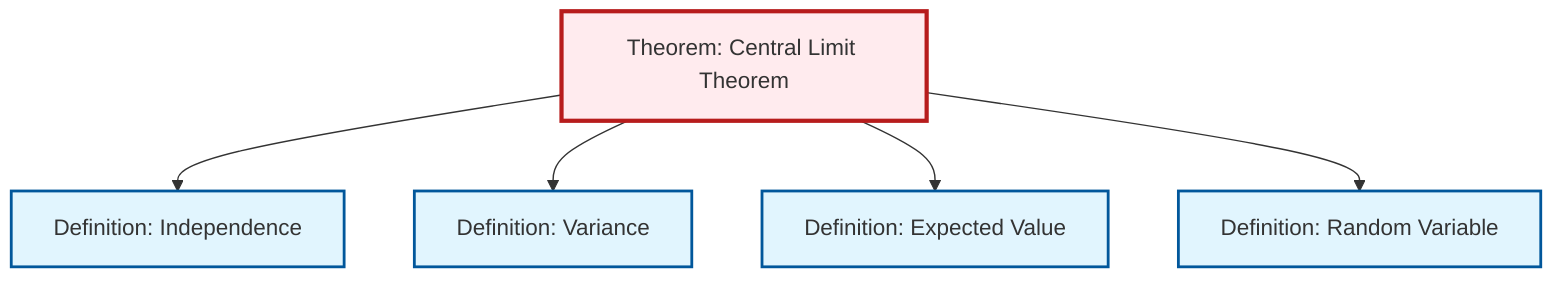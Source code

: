 graph TD
    classDef definition fill:#e1f5fe,stroke:#01579b,stroke-width:2px
    classDef theorem fill:#f3e5f5,stroke:#4a148c,stroke-width:2px
    classDef axiom fill:#fff3e0,stroke:#e65100,stroke-width:2px
    classDef example fill:#e8f5e9,stroke:#1b5e20,stroke-width:2px
    classDef current fill:#ffebee,stroke:#b71c1c,stroke-width:3px
    def-expectation["Definition: Expected Value"]:::definition
    def-random-variable["Definition: Random Variable"]:::definition
    def-independence["Definition: Independence"]:::definition
    thm-central-limit["Theorem: Central Limit Theorem"]:::theorem
    def-variance["Definition: Variance"]:::definition
    thm-central-limit --> def-independence
    thm-central-limit --> def-variance
    thm-central-limit --> def-expectation
    thm-central-limit --> def-random-variable
    class thm-central-limit current
